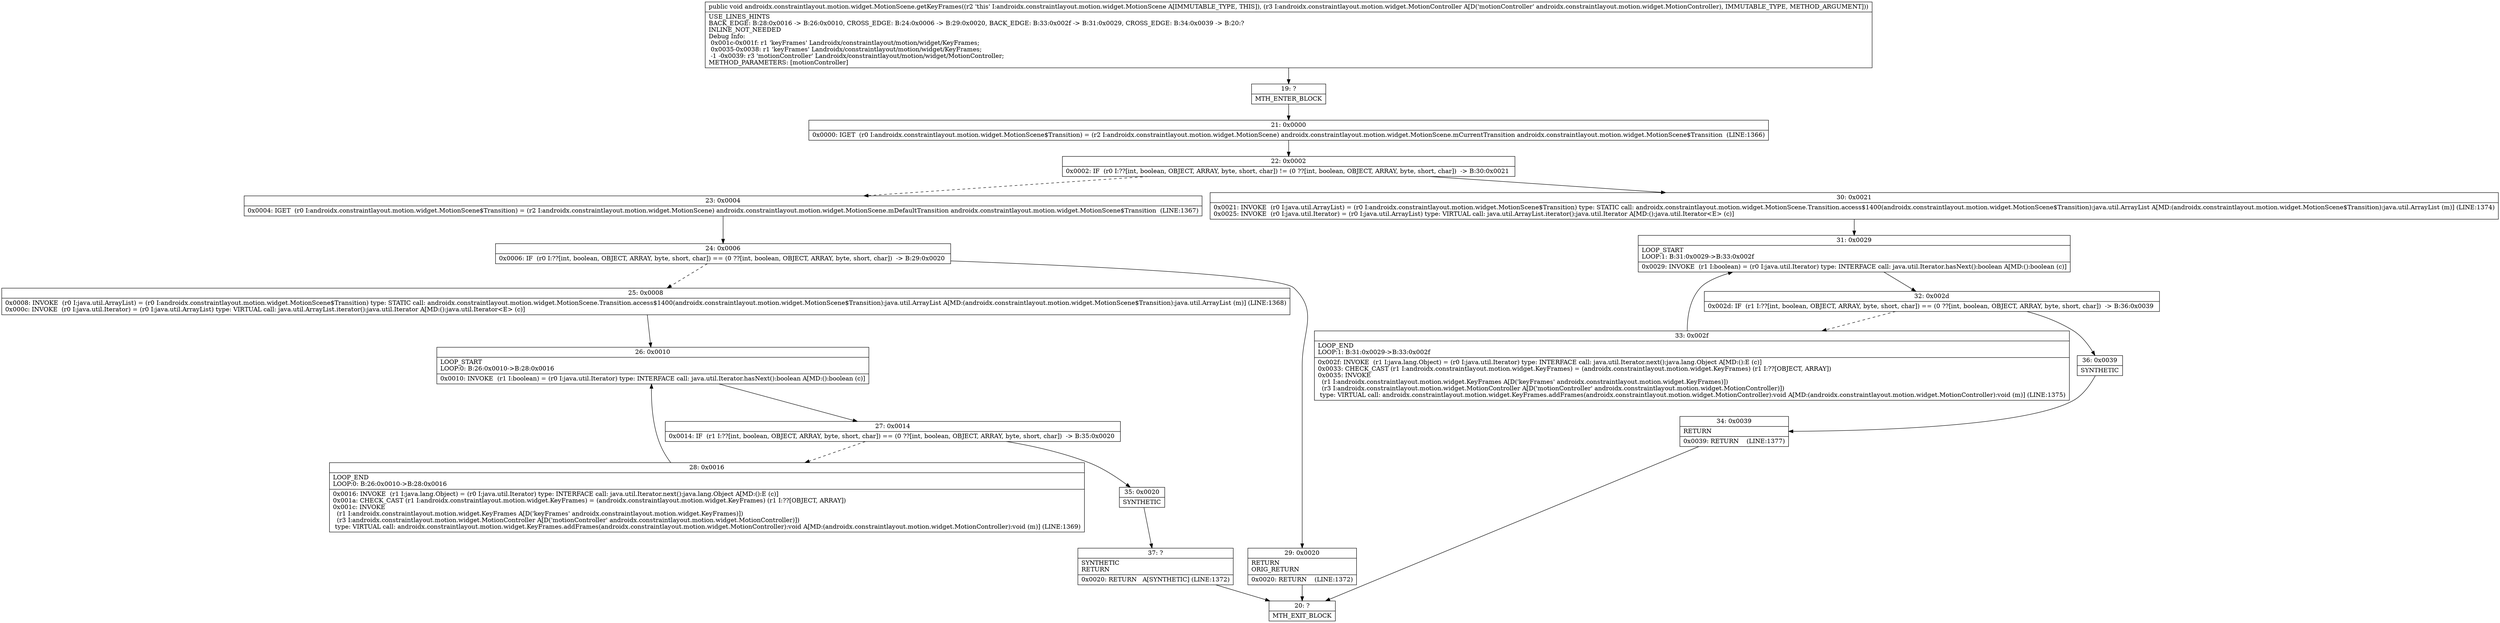 digraph "CFG forandroidx.constraintlayout.motion.widget.MotionScene.getKeyFrames(Landroidx\/constraintlayout\/motion\/widget\/MotionController;)V" {
Node_19 [shape=record,label="{19\:\ ?|MTH_ENTER_BLOCK\l}"];
Node_21 [shape=record,label="{21\:\ 0x0000|0x0000: IGET  (r0 I:androidx.constraintlayout.motion.widget.MotionScene$Transition) = (r2 I:androidx.constraintlayout.motion.widget.MotionScene) androidx.constraintlayout.motion.widget.MotionScene.mCurrentTransition androidx.constraintlayout.motion.widget.MotionScene$Transition  (LINE:1366)\l}"];
Node_22 [shape=record,label="{22\:\ 0x0002|0x0002: IF  (r0 I:??[int, boolean, OBJECT, ARRAY, byte, short, char]) != (0 ??[int, boolean, OBJECT, ARRAY, byte, short, char])  \-\> B:30:0x0021 \l}"];
Node_23 [shape=record,label="{23\:\ 0x0004|0x0004: IGET  (r0 I:androidx.constraintlayout.motion.widget.MotionScene$Transition) = (r2 I:androidx.constraintlayout.motion.widget.MotionScene) androidx.constraintlayout.motion.widget.MotionScene.mDefaultTransition androidx.constraintlayout.motion.widget.MotionScene$Transition  (LINE:1367)\l}"];
Node_24 [shape=record,label="{24\:\ 0x0006|0x0006: IF  (r0 I:??[int, boolean, OBJECT, ARRAY, byte, short, char]) == (0 ??[int, boolean, OBJECT, ARRAY, byte, short, char])  \-\> B:29:0x0020 \l}"];
Node_25 [shape=record,label="{25\:\ 0x0008|0x0008: INVOKE  (r0 I:java.util.ArrayList) = (r0 I:androidx.constraintlayout.motion.widget.MotionScene$Transition) type: STATIC call: androidx.constraintlayout.motion.widget.MotionScene.Transition.access$1400(androidx.constraintlayout.motion.widget.MotionScene$Transition):java.util.ArrayList A[MD:(androidx.constraintlayout.motion.widget.MotionScene$Transition):java.util.ArrayList (m)] (LINE:1368)\l0x000c: INVOKE  (r0 I:java.util.Iterator) = (r0 I:java.util.ArrayList) type: VIRTUAL call: java.util.ArrayList.iterator():java.util.Iterator A[MD:():java.util.Iterator\<E\> (c)]\l}"];
Node_26 [shape=record,label="{26\:\ 0x0010|LOOP_START\lLOOP:0: B:26:0x0010\-\>B:28:0x0016\l|0x0010: INVOKE  (r1 I:boolean) = (r0 I:java.util.Iterator) type: INTERFACE call: java.util.Iterator.hasNext():boolean A[MD:():boolean (c)]\l}"];
Node_27 [shape=record,label="{27\:\ 0x0014|0x0014: IF  (r1 I:??[int, boolean, OBJECT, ARRAY, byte, short, char]) == (0 ??[int, boolean, OBJECT, ARRAY, byte, short, char])  \-\> B:35:0x0020 \l}"];
Node_28 [shape=record,label="{28\:\ 0x0016|LOOP_END\lLOOP:0: B:26:0x0010\-\>B:28:0x0016\l|0x0016: INVOKE  (r1 I:java.lang.Object) = (r0 I:java.util.Iterator) type: INTERFACE call: java.util.Iterator.next():java.lang.Object A[MD:():E (c)]\l0x001a: CHECK_CAST (r1 I:androidx.constraintlayout.motion.widget.KeyFrames) = (androidx.constraintlayout.motion.widget.KeyFrames) (r1 I:??[OBJECT, ARRAY]) \l0x001c: INVOKE  \l  (r1 I:androidx.constraintlayout.motion.widget.KeyFrames A[D('keyFrames' androidx.constraintlayout.motion.widget.KeyFrames)])\l  (r3 I:androidx.constraintlayout.motion.widget.MotionController A[D('motionController' androidx.constraintlayout.motion.widget.MotionController)])\l type: VIRTUAL call: androidx.constraintlayout.motion.widget.KeyFrames.addFrames(androidx.constraintlayout.motion.widget.MotionController):void A[MD:(androidx.constraintlayout.motion.widget.MotionController):void (m)] (LINE:1369)\l}"];
Node_35 [shape=record,label="{35\:\ 0x0020|SYNTHETIC\l}"];
Node_37 [shape=record,label="{37\:\ ?|SYNTHETIC\lRETURN\l|0x0020: RETURN   A[SYNTHETIC] (LINE:1372)\l}"];
Node_20 [shape=record,label="{20\:\ ?|MTH_EXIT_BLOCK\l}"];
Node_29 [shape=record,label="{29\:\ 0x0020|RETURN\lORIG_RETURN\l|0x0020: RETURN    (LINE:1372)\l}"];
Node_30 [shape=record,label="{30\:\ 0x0021|0x0021: INVOKE  (r0 I:java.util.ArrayList) = (r0 I:androidx.constraintlayout.motion.widget.MotionScene$Transition) type: STATIC call: androidx.constraintlayout.motion.widget.MotionScene.Transition.access$1400(androidx.constraintlayout.motion.widget.MotionScene$Transition):java.util.ArrayList A[MD:(androidx.constraintlayout.motion.widget.MotionScene$Transition):java.util.ArrayList (m)] (LINE:1374)\l0x0025: INVOKE  (r0 I:java.util.Iterator) = (r0 I:java.util.ArrayList) type: VIRTUAL call: java.util.ArrayList.iterator():java.util.Iterator A[MD:():java.util.Iterator\<E\> (c)]\l}"];
Node_31 [shape=record,label="{31\:\ 0x0029|LOOP_START\lLOOP:1: B:31:0x0029\-\>B:33:0x002f\l|0x0029: INVOKE  (r1 I:boolean) = (r0 I:java.util.Iterator) type: INTERFACE call: java.util.Iterator.hasNext():boolean A[MD:():boolean (c)]\l}"];
Node_32 [shape=record,label="{32\:\ 0x002d|0x002d: IF  (r1 I:??[int, boolean, OBJECT, ARRAY, byte, short, char]) == (0 ??[int, boolean, OBJECT, ARRAY, byte, short, char])  \-\> B:36:0x0039 \l}"];
Node_33 [shape=record,label="{33\:\ 0x002f|LOOP_END\lLOOP:1: B:31:0x0029\-\>B:33:0x002f\l|0x002f: INVOKE  (r1 I:java.lang.Object) = (r0 I:java.util.Iterator) type: INTERFACE call: java.util.Iterator.next():java.lang.Object A[MD:():E (c)]\l0x0033: CHECK_CAST (r1 I:androidx.constraintlayout.motion.widget.KeyFrames) = (androidx.constraintlayout.motion.widget.KeyFrames) (r1 I:??[OBJECT, ARRAY]) \l0x0035: INVOKE  \l  (r1 I:androidx.constraintlayout.motion.widget.KeyFrames A[D('keyFrames' androidx.constraintlayout.motion.widget.KeyFrames)])\l  (r3 I:androidx.constraintlayout.motion.widget.MotionController A[D('motionController' androidx.constraintlayout.motion.widget.MotionController)])\l type: VIRTUAL call: androidx.constraintlayout.motion.widget.KeyFrames.addFrames(androidx.constraintlayout.motion.widget.MotionController):void A[MD:(androidx.constraintlayout.motion.widget.MotionController):void (m)] (LINE:1375)\l}"];
Node_36 [shape=record,label="{36\:\ 0x0039|SYNTHETIC\l}"];
Node_34 [shape=record,label="{34\:\ 0x0039|RETURN\l|0x0039: RETURN    (LINE:1377)\l}"];
MethodNode[shape=record,label="{public void androidx.constraintlayout.motion.widget.MotionScene.getKeyFrames((r2 'this' I:androidx.constraintlayout.motion.widget.MotionScene A[IMMUTABLE_TYPE, THIS]), (r3 I:androidx.constraintlayout.motion.widget.MotionController A[D('motionController' androidx.constraintlayout.motion.widget.MotionController), IMMUTABLE_TYPE, METHOD_ARGUMENT]))  | USE_LINES_HINTS\lBACK_EDGE: B:28:0x0016 \-\> B:26:0x0010, CROSS_EDGE: B:24:0x0006 \-\> B:29:0x0020, BACK_EDGE: B:33:0x002f \-\> B:31:0x0029, CROSS_EDGE: B:34:0x0039 \-\> B:20:?\lINLINE_NOT_NEEDED\lDebug Info:\l  0x001c\-0x001f: r1 'keyFrames' Landroidx\/constraintlayout\/motion\/widget\/KeyFrames;\l  0x0035\-0x0038: r1 'keyFrames' Landroidx\/constraintlayout\/motion\/widget\/KeyFrames;\l  \-1 \-0x0039: r3 'motionController' Landroidx\/constraintlayout\/motion\/widget\/MotionController;\lMETHOD_PARAMETERS: [motionController]\l}"];
MethodNode -> Node_19;Node_19 -> Node_21;
Node_21 -> Node_22;
Node_22 -> Node_23[style=dashed];
Node_22 -> Node_30;
Node_23 -> Node_24;
Node_24 -> Node_25[style=dashed];
Node_24 -> Node_29;
Node_25 -> Node_26;
Node_26 -> Node_27;
Node_27 -> Node_28[style=dashed];
Node_27 -> Node_35;
Node_28 -> Node_26;
Node_35 -> Node_37;
Node_37 -> Node_20;
Node_29 -> Node_20;
Node_30 -> Node_31;
Node_31 -> Node_32;
Node_32 -> Node_33[style=dashed];
Node_32 -> Node_36;
Node_33 -> Node_31;
Node_36 -> Node_34;
Node_34 -> Node_20;
}

